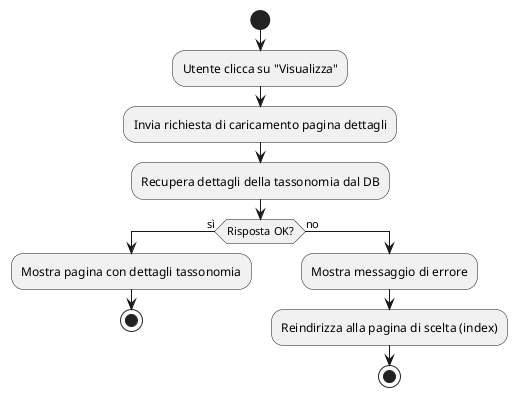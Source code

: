 @startuml Visualizza_tassonomia
start
:Utente clicca su "Visualizza";
:Invia richiesta di caricamento pagina dettagli;
:Recupera dettagli della tassonomia dal DB;
if (Risposta OK?) then (sì)
  :Mostra pagina con dettagli tassonomia;
  stop
else (no)
  :Mostra messaggio di errore;
  :Reindirizza alla pagina di scelta (index);
  stop
endif
@enduml
